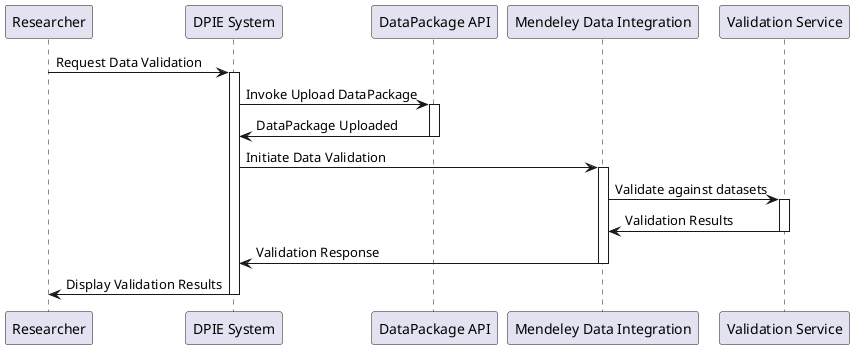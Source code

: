 @startuml
participant Researcher
participant "DPIE System" as DPIE
participant "DataPackage API" as API
participant "Mendeley Data Integration" as Mendeley
participant "Validation Service" as Validation

Researcher -> DPIE: Request Data Validation
activate DPIE
DPIE -> API: Invoke Upload DataPackage
activate API
API -> DPIE: DataPackage Uploaded
deactivate API

DPIE -> Mendeley: Initiate Data Validation
activate Mendeley
Mendeley -> Validation: Validate against datasets
activate Validation
Validation -> Mendeley: Validation Results
deactivate Validation

Mendeley -> DPIE: Validation Response
deactivate Mendeley
DPIE -> Researcher: Display Validation Results
deactivate DPIE
@enduml